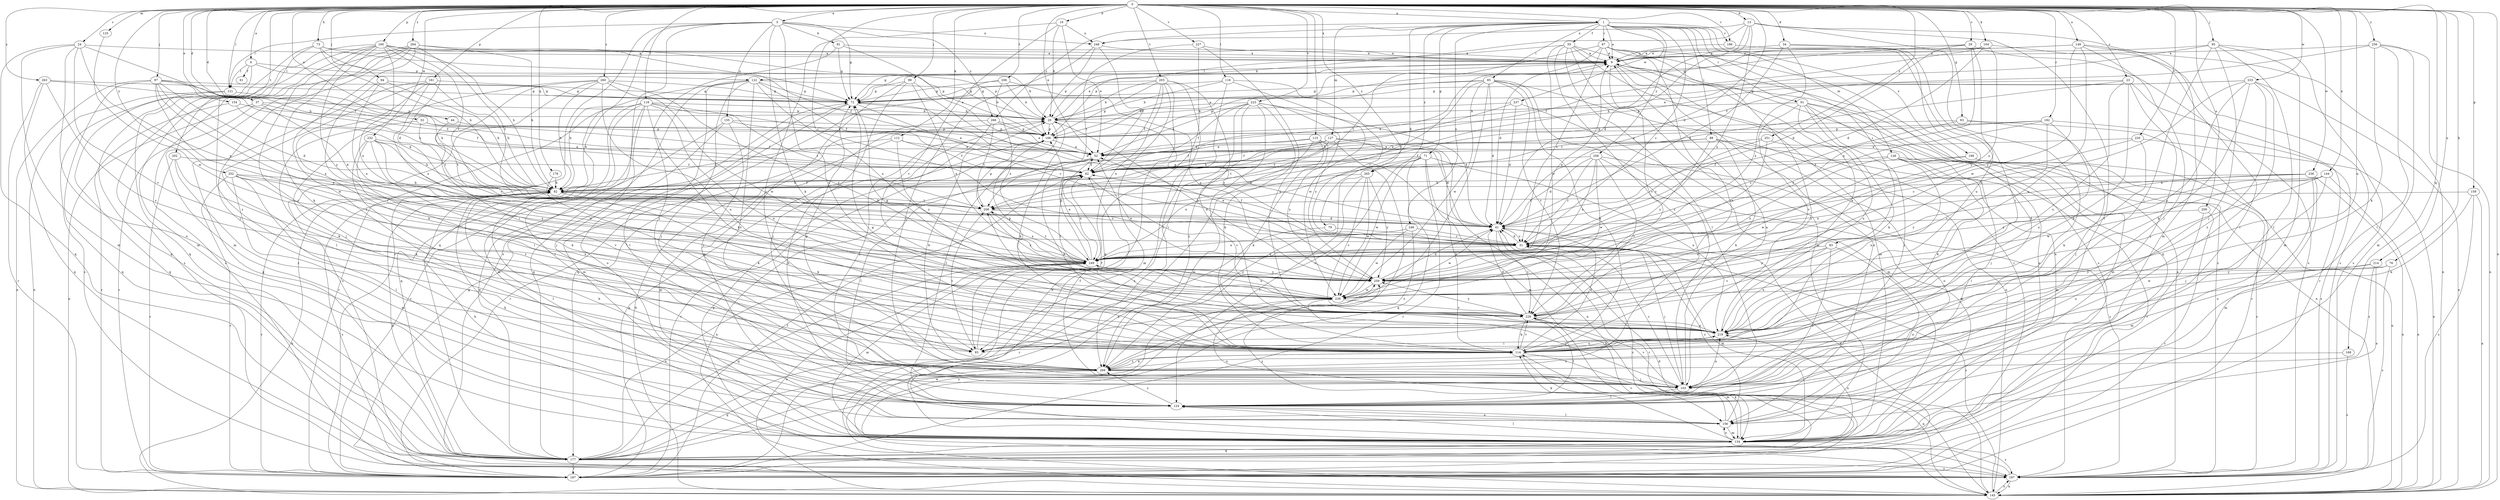 strict digraph  {
0;
1;
5;
6;
9;
10;
13;
20;
23;
24;
29;
31;
32;
34;
37;
41;
44;
52;
55;
61;
62;
63;
71;
72;
73;
76;
79;
81;
82;
83;
85;
87;
88;
91;
93;
94;
95;
97;
99;
103;
104;
112;
114;
115;
116;
118;
121;
122;
124;
125;
127;
128;
134;
144;
145;
149;
154;
155;
156;
159;
160;
161;
166;
168;
176;
177;
182;
186;
187;
196;
197;
202;
203;
206;
208;
209;
214;
219;
220;
223;
227;
229;
232;
233;
236;
237;
239;
246;
248;
249;
251;
252;
256;
258;
259;
260;
263;
264;
265;
268;
269;
0 -> 1  [label=a];
0 -> 5  [label=a];
0 -> 6  [label=a];
0 -> 10  [label=b];
0 -> 13  [label=b];
0 -> 23  [label=c];
0 -> 24  [label=c];
0 -> 29  [label=c];
0 -> 31  [label=c];
0 -> 32  [label=d];
0 -> 34  [label=d];
0 -> 37  [label=d];
0 -> 41  [label=d];
0 -> 44  [label=e];
0 -> 52  [label=e];
0 -> 63  [label=g];
0 -> 73  [label=h];
0 -> 76  [label=h];
0 -> 94  [label=j];
0 -> 95  [label=j];
0 -> 97  [label=j];
0 -> 99  [label=j];
0 -> 104  [label=k];
0 -> 112  [label=k];
0 -> 115  [label=l];
0 -> 116  [label=l];
0 -> 118  [label=l];
0 -> 121  [label=l];
0 -> 125  [label=m];
0 -> 144  [label=n];
0 -> 145  [label=n];
0 -> 149  [label=o];
0 -> 154  [label=o];
0 -> 159  [label=p];
0 -> 160  [label=p];
0 -> 161  [label=p];
0 -> 168  [label=q];
0 -> 176  [label=q];
0 -> 182  [label=r];
0 -> 186  [label=r];
0 -> 202  [label=t];
0 -> 203  [label=t];
0 -> 206  [label=t];
0 -> 209  [label=u];
0 -> 214  [label=u];
0 -> 219  [label=u];
0 -> 220  [label=v];
0 -> 223  [label=v];
0 -> 227  [label=v];
0 -> 232  [label=w];
0 -> 233  [label=w];
0 -> 236  [label=w];
0 -> 251  [label=y];
0 -> 252  [label=y];
0 -> 256  [label=y];
0 -> 260  [label=z];
0 -> 263  [label=z];
0 -> 264  [label=z];
0 -> 265  [label=z];
1 -> 9  [label=a];
1 -> 31  [label=c];
1 -> 55  [label=f];
1 -> 71  [label=g];
1 -> 79  [label=h];
1 -> 83  [label=i];
1 -> 85  [label=i];
1 -> 87  [label=i];
1 -> 88  [label=i];
1 -> 91  [label=i];
1 -> 127  [label=m];
1 -> 128  [label=m];
1 -> 186  [label=r];
1 -> 196  [label=s];
1 -> 237  [label=w];
1 -> 246  [label=x];
1 -> 248  [label=x];
1 -> 258  [label=y];
1 -> 265  [label=z];
1 -> 268  [label=z];
5 -> 72  [label=g];
5 -> 81  [label=h];
5 -> 114  [label=k];
5 -> 121  [label=l];
5 -> 155  [label=o];
5 -> 177  [label=q];
5 -> 187  [label=r];
5 -> 197  [label=s];
5 -> 219  [label=u];
5 -> 248  [label=x];
5 -> 268  [label=z];
6 -> 20  [label=b];
6 -> 61  [label=f];
6 -> 121  [label=l];
6 -> 122  [label=l];
6 -> 197  [label=s];
9 -> 72  [label=g];
9 -> 122  [label=l];
9 -> 134  [label=m];
9 -> 156  [label=o];
9 -> 229  [label=v];
10 -> 20  [label=b];
10 -> 52  [label=e];
10 -> 93  [label=i];
10 -> 229  [label=v];
10 -> 248  [label=x];
13 -> 20  [label=b];
13 -> 41  [label=d];
13 -> 82  [label=h];
13 -> 103  [label=j];
13 -> 124  [label=l];
13 -> 134  [label=m];
13 -> 248  [label=x];
13 -> 249  [label=x];
20 -> 9  [label=a];
20 -> 31  [label=c];
20 -> 114  [label=k];
20 -> 124  [label=l];
20 -> 166  [label=p];
23 -> 72  [label=g];
23 -> 103  [label=j];
23 -> 114  [label=k];
23 -> 187  [label=r];
23 -> 208  [label=t];
23 -> 219  [label=u];
24 -> 9  [label=a];
24 -> 62  [label=f];
24 -> 134  [label=m];
24 -> 156  [label=o];
24 -> 177  [label=q];
24 -> 229  [label=v];
24 -> 249  [label=x];
29 -> 9  [label=a];
29 -> 41  [label=d];
29 -> 166  [label=p];
29 -> 197  [label=s];
29 -> 249  [label=x];
29 -> 259  [label=y];
31 -> 41  [label=d];
31 -> 52  [label=e];
31 -> 103  [label=j];
31 -> 134  [label=m];
31 -> 249  [label=x];
32 -> 62  [label=f];
32 -> 114  [label=k];
32 -> 166  [label=p];
32 -> 208  [label=t];
34 -> 9  [label=a];
34 -> 41  [label=d];
34 -> 93  [label=i];
34 -> 249  [label=x];
34 -> 259  [label=y];
37 -> 20  [label=b];
37 -> 41  [label=d];
37 -> 62  [label=f];
37 -> 145  [label=n];
37 -> 187  [label=r];
41 -> 31  [label=c];
41 -> 62  [label=f];
41 -> 72  [label=g];
41 -> 187  [label=r];
41 -> 229  [label=v];
41 -> 239  [label=w];
44 -> 166  [label=p];
44 -> 208  [label=t];
52 -> 62  [label=f];
52 -> 114  [label=k];
52 -> 124  [label=l];
52 -> 187  [label=r];
55 -> 9  [label=a];
55 -> 124  [label=l];
55 -> 134  [label=m];
55 -> 166  [label=p];
55 -> 187  [label=r];
55 -> 197  [label=s];
55 -> 239  [label=w];
55 -> 269  [label=z];
62 -> 82  [label=h];
62 -> 145  [label=n];
62 -> 229  [label=v];
62 -> 249  [label=x];
63 -> 31  [label=c];
63 -> 103  [label=j];
63 -> 166  [label=p];
63 -> 187  [label=r];
71 -> 62  [label=f];
71 -> 114  [label=k];
71 -> 177  [label=q];
71 -> 187  [label=r];
71 -> 219  [label=u];
71 -> 239  [label=w];
71 -> 249  [label=x];
71 -> 269  [label=z];
72 -> 20  [label=b];
72 -> 31  [label=c];
72 -> 134  [label=m];
72 -> 156  [label=o];
73 -> 9  [label=a];
73 -> 72  [label=g];
73 -> 82  [label=h];
73 -> 134  [label=m];
73 -> 166  [label=p];
73 -> 177  [label=q];
76 -> 197  [label=s];
76 -> 239  [label=w];
76 -> 259  [label=y];
79 -> 31  [label=c];
79 -> 187  [label=r];
81 -> 9  [label=a];
81 -> 52  [label=e];
81 -> 72  [label=g];
81 -> 103  [label=j];
82 -> 9  [label=a];
82 -> 31  [label=c];
82 -> 62  [label=f];
82 -> 114  [label=k];
82 -> 124  [label=l];
82 -> 145  [label=n];
82 -> 187  [label=r];
82 -> 197  [label=s];
82 -> 208  [label=t];
83 -> 124  [label=l];
83 -> 156  [label=o];
83 -> 219  [label=u];
83 -> 229  [label=v];
83 -> 249  [label=x];
83 -> 259  [label=y];
85 -> 41  [label=d];
85 -> 72  [label=g];
85 -> 93  [label=i];
85 -> 103  [label=j];
85 -> 114  [label=k];
85 -> 145  [label=n];
85 -> 166  [label=p];
85 -> 208  [label=t];
85 -> 229  [label=v];
85 -> 239  [label=w];
87 -> 9  [label=a];
87 -> 31  [label=c];
87 -> 41  [label=d];
87 -> 93  [label=i];
87 -> 103  [label=j];
87 -> 177  [label=q];
87 -> 197  [label=s];
87 -> 208  [label=t];
88 -> 52  [label=e];
88 -> 62  [label=f];
88 -> 114  [label=k];
88 -> 134  [label=m];
88 -> 156  [label=o];
88 -> 259  [label=y];
91 -> 20  [label=b];
91 -> 103  [label=j];
91 -> 114  [label=k];
91 -> 134  [label=m];
91 -> 145  [label=n];
91 -> 156  [label=o];
91 -> 219  [label=u];
91 -> 229  [label=v];
93 -> 62  [label=f];
93 -> 208  [label=t];
94 -> 72  [label=g];
94 -> 82  [label=h];
94 -> 229  [label=v];
94 -> 249  [label=x];
95 -> 9  [label=a];
95 -> 52  [label=e];
95 -> 93  [label=i];
95 -> 103  [label=j];
95 -> 124  [label=l];
95 -> 134  [label=m];
95 -> 197  [label=s];
97 -> 41  [label=d];
97 -> 72  [label=g];
97 -> 82  [label=h];
97 -> 145  [label=n];
97 -> 166  [label=p];
97 -> 177  [label=q];
97 -> 239  [label=w];
97 -> 249  [label=x];
97 -> 259  [label=y];
99 -> 41  [label=d];
99 -> 72  [label=g];
99 -> 103  [label=j];
99 -> 156  [label=o];
99 -> 249  [label=x];
103 -> 9  [label=a];
103 -> 31  [label=c];
103 -> 62  [label=f];
103 -> 124  [label=l];
103 -> 219  [label=u];
103 -> 229  [label=v];
104 -> 9  [label=a];
104 -> 41  [label=d];
104 -> 62  [label=f];
104 -> 197  [label=s];
104 -> 249  [label=x];
112 -> 52  [label=e];
112 -> 62  [label=f];
112 -> 82  [label=h];
112 -> 134  [label=m];
112 -> 259  [label=y];
114 -> 41  [label=d];
114 -> 72  [label=g];
114 -> 134  [label=m];
114 -> 145  [label=n];
114 -> 219  [label=u];
114 -> 229  [label=v];
114 -> 269  [label=z];
115 -> 41  [label=d];
115 -> 52  [label=e];
115 -> 62  [label=f];
115 -> 114  [label=k];
115 -> 145  [label=n];
115 -> 259  [label=y];
116 -> 20  [label=b];
116 -> 31  [label=c];
116 -> 72  [label=g];
116 -> 197  [label=s];
116 -> 239  [label=w];
118 -> 20  [label=b];
118 -> 52  [label=e];
118 -> 82  [label=h];
118 -> 103  [label=j];
118 -> 114  [label=k];
118 -> 124  [label=l];
118 -> 134  [label=m];
118 -> 177  [label=q];
118 -> 187  [label=r];
118 -> 208  [label=t];
118 -> 219  [label=u];
121 -> 82  [label=h];
121 -> 145  [label=n];
121 -> 177  [label=q];
122 -> 20  [label=b];
122 -> 62  [label=f];
122 -> 72  [label=g];
122 -> 82  [label=h];
122 -> 103  [label=j];
122 -> 124  [label=l];
122 -> 177  [label=q];
122 -> 249  [label=x];
122 -> 269  [label=z];
124 -> 20  [label=b];
124 -> 82  [label=h];
124 -> 156  [label=o];
124 -> 269  [label=z];
125 -> 239  [label=w];
127 -> 52  [label=e];
127 -> 62  [label=f];
127 -> 82  [label=h];
127 -> 134  [label=m];
127 -> 145  [label=n];
127 -> 208  [label=t];
127 -> 269  [label=z];
128 -> 62  [label=f];
128 -> 114  [label=k];
128 -> 124  [label=l];
128 -> 187  [label=r];
128 -> 219  [label=u];
128 -> 259  [label=y];
134 -> 82  [label=h];
134 -> 114  [label=k];
134 -> 124  [label=l];
134 -> 156  [label=o];
134 -> 177  [label=q];
134 -> 197  [label=s];
134 -> 219  [label=u];
134 -> 259  [label=y];
144 -> 82  [label=h];
144 -> 103  [label=j];
144 -> 145  [label=n];
144 -> 219  [label=u];
144 -> 239  [label=w];
144 -> 259  [label=y];
145 -> 20  [label=b];
145 -> 31  [label=c];
145 -> 41  [label=d];
145 -> 197  [label=s];
149 -> 9  [label=a];
149 -> 72  [label=g];
149 -> 103  [label=j];
149 -> 124  [label=l];
149 -> 145  [label=n];
149 -> 219  [label=u];
149 -> 239  [label=w];
154 -> 20  [label=b];
154 -> 82  [label=h];
154 -> 187  [label=r];
155 -> 52  [label=e];
155 -> 166  [label=p];
155 -> 177  [label=q];
155 -> 187  [label=r];
155 -> 269  [label=z];
156 -> 31  [label=c];
156 -> 82  [label=h];
156 -> 114  [label=k];
156 -> 124  [label=l];
156 -> 134  [label=m];
159 -> 114  [label=k];
159 -> 145  [label=n];
159 -> 197  [label=s];
159 -> 208  [label=t];
160 -> 9  [label=a];
160 -> 41  [label=d];
160 -> 62  [label=f];
160 -> 82  [label=h];
160 -> 114  [label=k];
160 -> 166  [label=p];
160 -> 177  [label=q];
160 -> 197  [label=s];
160 -> 208  [label=t];
160 -> 249  [label=x];
160 -> 259  [label=y];
160 -> 269  [label=z];
161 -> 72  [label=g];
161 -> 82  [label=h];
161 -> 114  [label=k];
161 -> 124  [label=l];
161 -> 177  [label=q];
161 -> 249  [label=x];
166 -> 9  [label=a];
166 -> 52  [label=e];
168 -> 197  [label=s];
168 -> 269  [label=z];
176 -> 82  [label=h];
176 -> 114  [label=k];
177 -> 31  [label=c];
177 -> 41  [label=d];
177 -> 82  [label=h];
177 -> 187  [label=r];
177 -> 197  [label=s];
177 -> 229  [label=v];
177 -> 239  [label=w];
177 -> 249  [label=x];
182 -> 31  [label=c];
182 -> 52  [label=e];
182 -> 166  [label=p];
182 -> 197  [label=s];
182 -> 219  [label=u];
182 -> 229  [label=v];
186 -> 9  [label=a];
186 -> 219  [label=u];
187 -> 62  [label=f];
187 -> 72  [label=g];
187 -> 166  [label=p];
196 -> 62  [label=f];
196 -> 145  [label=n];
196 -> 197  [label=s];
196 -> 239  [label=w];
197 -> 9  [label=a];
197 -> 145  [label=n];
197 -> 166  [label=p];
197 -> 259  [label=y];
202 -> 62  [label=f];
202 -> 114  [label=k];
202 -> 187  [label=r];
202 -> 269  [label=z];
203 -> 20  [label=b];
203 -> 62  [label=f];
203 -> 72  [label=g];
203 -> 134  [label=m];
203 -> 145  [label=n];
203 -> 166  [label=p];
203 -> 219  [label=u];
203 -> 249  [label=x];
203 -> 269  [label=z];
206 -> 20  [label=b];
206 -> 72  [label=g];
206 -> 177  [label=q];
206 -> 249  [label=x];
206 -> 259  [label=y];
208 -> 41  [label=d];
208 -> 82  [label=h];
208 -> 166  [label=p];
208 -> 249  [label=x];
208 -> 259  [label=y];
209 -> 41  [label=d];
209 -> 134  [label=m];
209 -> 187  [label=r];
214 -> 156  [label=o];
214 -> 219  [label=u];
214 -> 259  [label=y];
214 -> 269  [label=z];
219 -> 9  [label=a];
219 -> 93  [label=i];
219 -> 114  [label=k];
219 -> 208  [label=t];
220 -> 31  [label=c];
220 -> 52  [label=e];
220 -> 114  [label=k];
220 -> 145  [label=n];
223 -> 20  [label=b];
223 -> 41  [label=d];
223 -> 52  [label=e];
223 -> 62  [label=f];
223 -> 93  [label=i];
223 -> 114  [label=k];
223 -> 134  [label=m];
223 -> 259  [label=y];
223 -> 269  [label=z];
227 -> 9  [label=a];
227 -> 177  [label=q];
227 -> 208  [label=t];
227 -> 219  [label=u];
229 -> 41  [label=d];
229 -> 114  [label=k];
229 -> 124  [label=l];
229 -> 219  [label=u];
229 -> 259  [label=y];
232 -> 31  [label=c];
232 -> 52  [label=e];
232 -> 82  [label=h];
232 -> 93  [label=i];
232 -> 114  [label=k];
232 -> 239  [label=w];
232 -> 269  [label=z];
233 -> 72  [label=g];
233 -> 103  [label=j];
233 -> 114  [label=k];
233 -> 145  [label=n];
233 -> 166  [label=p];
233 -> 229  [label=v];
233 -> 259  [label=y];
233 -> 269  [label=z];
236 -> 82  [label=h];
236 -> 134  [label=m];
236 -> 145  [label=n];
236 -> 156  [label=o];
236 -> 249  [label=x];
236 -> 259  [label=y];
237 -> 20  [label=b];
237 -> 41  [label=d];
237 -> 82  [label=h];
237 -> 134  [label=m];
239 -> 62  [label=f];
239 -> 72  [label=g];
239 -> 103  [label=j];
239 -> 156  [label=o];
239 -> 166  [label=p];
239 -> 229  [label=v];
239 -> 249  [label=x];
246 -> 31  [label=c];
246 -> 239  [label=w];
246 -> 249  [label=x];
246 -> 269  [label=z];
248 -> 9  [label=a];
248 -> 62  [label=f];
248 -> 103  [label=j];
248 -> 166  [label=p];
249 -> 9  [label=a];
249 -> 52  [label=e];
249 -> 93  [label=i];
249 -> 134  [label=m];
249 -> 145  [label=n];
249 -> 166  [label=p];
249 -> 177  [label=q];
249 -> 208  [label=t];
249 -> 259  [label=y];
251 -> 31  [label=c];
251 -> 52  [label=e];
251 -> 103  [label=j];
251 -> 249  [label=x];
252 -> 82  [label=h];
252 -> 124  [label=l];
252 -> 134  [label=m];
252 -> 187  [label=r];
252 -> 219  [label=u];
252 -> 229  [label=v];
252 -> 249  [label=x];
256 -> 9  [label=a];
256 -> 62  [label=f];
256 -> 114  [label=k];
256 -> 124  [label=l];
256 -> 134  [label=m];
256 -> 145  [label=n];
258 -> 31  [label=c];
258 -> 41  [label=d];
258 -> 62  [label=f];
258 -> 134  [label=m];
258 -> 197  [label=s];
258 -> 229  [label=v];
258 -> 239  [label=w];
258 -> 249  [label=x];
259 -> 20  [label=b];
259 -> 41  [label=d];
259 -> 52  [label=e];
259 -> 239  [label=w];
260 -> 72  [label=g];
260 -> 82  [label=h];
260 -> 93  [label=i];
260 -> 103  [label=j];
260 -> 197  [label=s];
260 -> 219  [label=u];
260 -> 239  [label=w];
260 -> 259  [label=y];
263 -> 62  [label=f];
263 -> 72  [label=g];
263 -> 177  [label=q];
263 -> 187  [label=r];
263 -> 229  [label=v];
264 -> 9  [label=a];
264 -> 82  [label=h];
264 -> 93  [label=i];
264 -> 103  [label=j];
264 -> 134  [label=m];
264 -> 197  [label=s];
264 -> 208  [label=t];
264 -> 269  [label=z];
265 -> 82  [label=h];
265 -> 124  [label=l];
265 -> 229  [label=v];
265 -> 239  [label=w];
265 -> 259  [label=y];
265 -> 269  [label=z];
268 -> 52  [label=e];
268 -> 103  [label=j];
268 -> 166  [label=p];
268 -> 187  [label=r];
268 -> 208  [label=t];
269 -> 20  [label=b];
269 -> 72  [label=g];
269 -> 103  [label=j];
269 -> 114  [label=k];
269 -> 177  [label=q];
}
